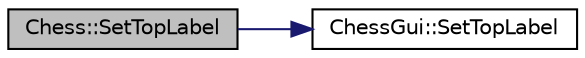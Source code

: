 digraph G
{
  bgcolor="transparent";
  edge [fontname="Helvetica",fontsize="10",labelfontname="Helvetica",labelfontsize="10"];
  node [fontname="Helvetica",fontsize="10",shape=record];
  rankdir=LR;
  Node1 [label="Chess::SetTopLabel",height=0.2,width=0.4,color="black", fillcolor="grey75", style="filled" fontcolor="black"];
  Node1 -> Node2 [color="midnightblue",fontsize="10",style="solid",fontname="Helvetica"];
  Node2 [label="ChessGui::SetTopLabel",height=0.2,width=0.4,color="black",URL="$d5/d7d/group__chessguiconv.html#ga14055a3eb3eba900709392a05d0867c1",tooltip="Place text in area above the chess board."];
}
